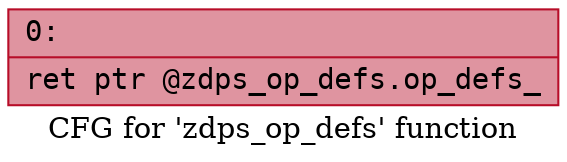 digraph "CFG for 'zdps_op_defs' function" {
	label="CFG for 'zdps_op_defs' function";

	Node0x6000030d5ef0 [shape=record,color="#b70d28ff", style=filled, fillcolor="#b70d2870" fontname="Courier",label="{0:\l|  ret ptr @zdps_op_defs.op_defs_\l}"];
}
